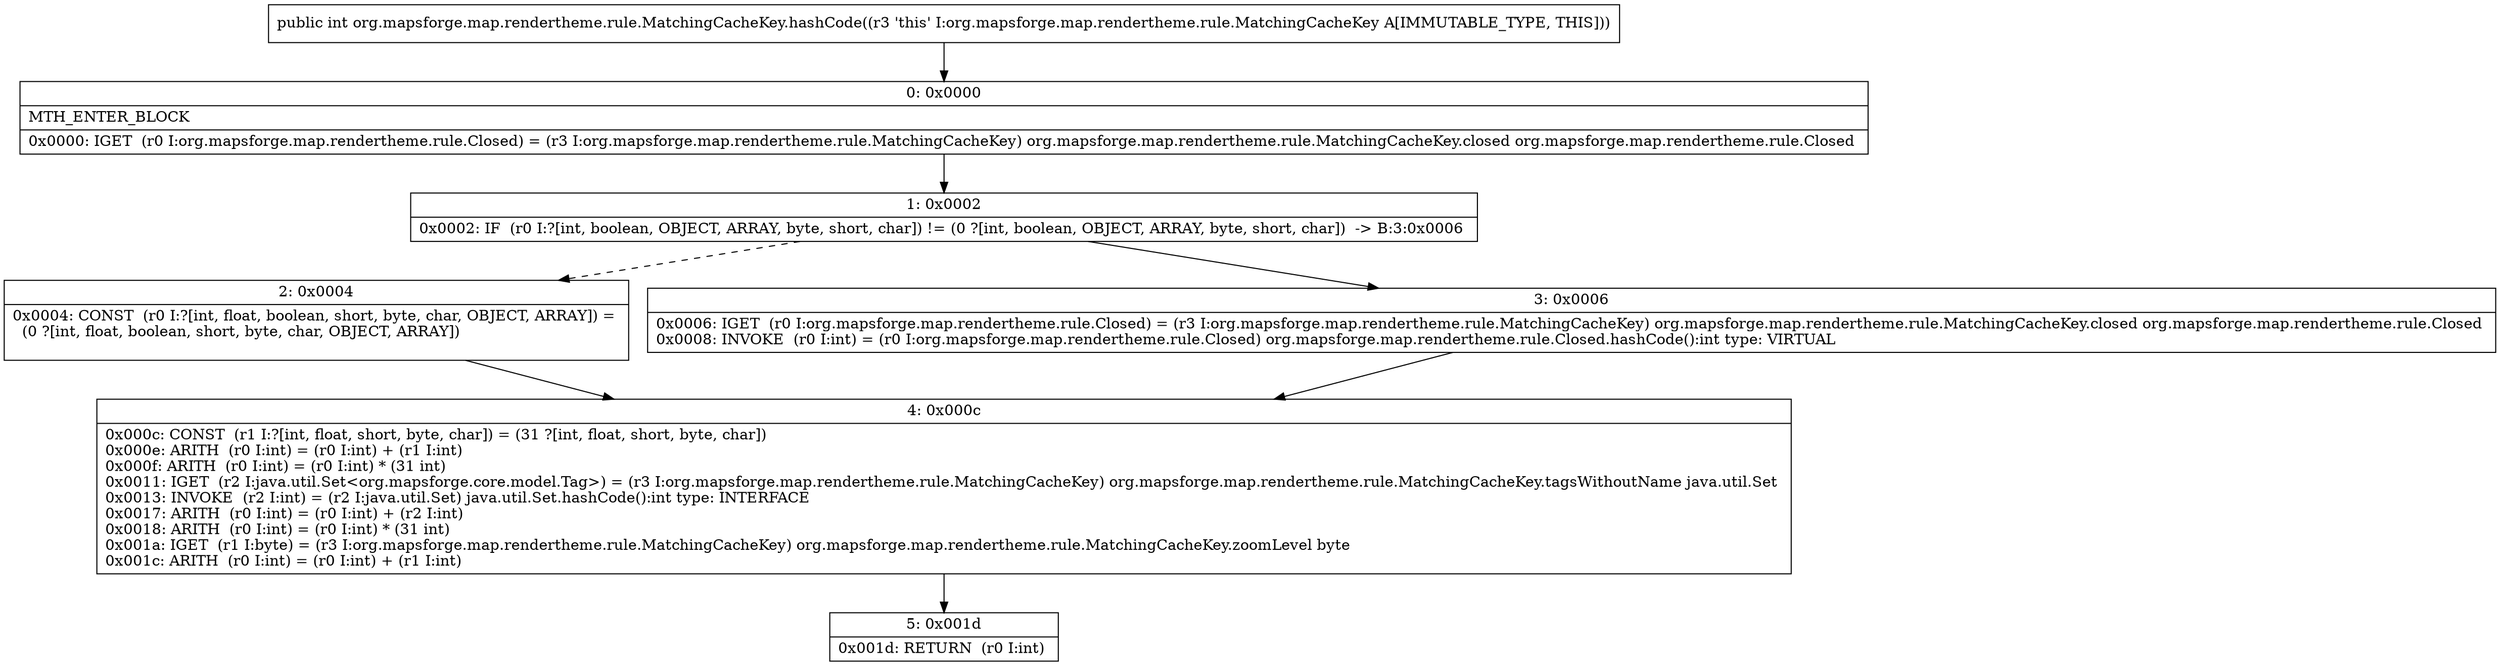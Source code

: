 digraph "CFG fororg.mapsforge.map.rendertheme.rule.MatchingCacheKey.hashCode()I" {
Node_0 [shape=record,label="{0\:\ 0x0000|MTH_ENTER_BLOCK\l|0x0000: IGET  (r0 I:org.mapsforge.map.rendertheme.rule.Closed) = (r3 I:org.mapsforge.map.rendertheme.rule.MatchingCacheKey) org.mapsforge.map.rendertheme.rule.MatchingCacheKey.closed org.mapsforge.map.rendertheme.rule.Closed \l}"];
Node_1 [shape=record,label="{1\:\ 0x0002|0x0002: IF  (r0 I:?[int, boolean, OBJECT, ARRAY, byte, short, char]) != (0 ?[int, boolean, OBJECT, ARRAY, byte, short, char])  \-\> B:3:0x0006 \l}"];
Node_2 [shape=record,label="{2\:\ 0x0004|0x0004: CONST  (r0 I:?[int, float, boolean, short, byte, char, OBJECT, ARRAY]) = \l  (0 ?[int, float, boolean, short, byte, char, OBJECT, ARRAY])\l \l}"];
Node_3 [shape=record,label="{3\:\ 0x0006|0x0006: IGET  (r0 I:org.mapsforge.map.rendertheme.rule.Closed) = (r3 I:org.mapsforge.map.rendertheme.rule.MatchingCacheKey) org.mapsforge.map.rendertheme.rule.MatchingCacheKey.closed org.mapsforge.map.rendertheme.rule.Closed \l0x0008: INVOKE  (r0 I:int) = (r0 I:org.mapsforge.map.rendertheme.rule.Closed) org.mapsforge.map.rendertheme.rule.Closed.hashCode():int type: VIRTUAL \l}"];
Node_4 [shape=record,label="{4\:\ 0x000c|0x000c: CONST  (r1 I:?[int, float, short, byte, char]) = (31 ?[int, float, short, byte, char]) \l0x000e: ARITH  (r0 I:int) = (r0 I:int) + (r1 I:int) \l0x000f: ARITH  (r0 I:int) = (r0 I:int) * (31 int) \l0x0011: IGET  (r2 I:java.util.Set\<org.mapsforge.core.model.Tag\>) = (r3 I:org.mapsforge.map.rendertheme.rule.MatchingCacheKey) org.mapsforge.map.rendertheme.rule.MatchingCacheKey.tagsWithoutName java.util.Set \l0x0013: INVOKE  (r2 I:int) = (r2 I:java.util.Set) java.util.Set.hashCode():int type: INTERFACE \l0x0017: ARITH  (r0 I:int) = (r0 I:int) + (r2 I:int) \l0x0018: ARITH  (r0 I:int) = (r0 I:int) * (31 int) \l0x001a: IGET  (r1 I:byte) = (r3 I:org.mapsforge.map.rendertheme.rule.MatchingCacheKey) org.mapsforge.map.rendertheme.rule.MatchingCacheKey.zoomLevel byte \l0x001c: ARITH  (r0 I:int) = (r0 I:int) + (r1 I:int) \l}"];
Node_5 [shape=record,label="{5\:\ 0x001d|0x001d: RETURN  (r0 I:int) \l}"];
MethodNode[shape=record,label="{public int org.mapsforge.map.rendertheme.rule.MatchingCacheKey.hashCode((r3 'this' I:org.mapsforge.map.rendertheme.rule.MatchingCacheKey A[IMMUTABLE_TYPE, THIS])) }"];
MethodNode -> Node_0;
Node_0 -> Node_1;
Node_1 -> Node_2[style=dashed];
Node_1 -> Node_3;
Node_2 -> Node_4;
Node_3 -> Node_4;
Node_4 -> Node_5;
}

